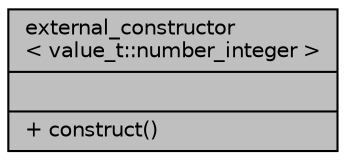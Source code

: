 digraph "external_constructor&lt; value_t::number_integer &gt;"
{
 // LATEX_PDF_SIZE
  edge [fontname="Helvetica",fontsize="10",labelfontname="Helvetica",labelfontsize="10"];
  node [fontname="Helvetica",fontsize="10",shape=record];
  Node1 [label="{external_constructor\l\< value_t::number_integer \>\n||+ construct()\l}",height=0.2,width=0.4,color="black", fillcolor="grey75", style="filled", fontcolor="black",tooltip=" "];
}
